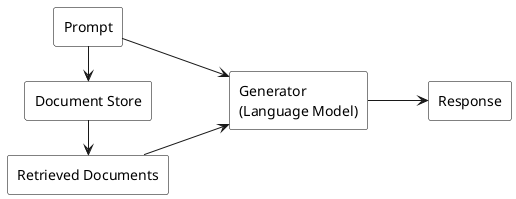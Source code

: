 @startuml
left to right direction
skinparam rectangle {
    BackgroundColor White
    BorderColor Black
}


' Definir os componentes principais
rectangle "Prompt" as Prompt
rectangle "Document Store" as DocStore
rectangle "Retrieved Documents" as RetrievedDocs
rectangle "Generator\n(Language Model)" as Generator
rectangle "Response" as Response

' Fluxo do processo
Prompt --> Generator
Prompt -> DocStore
DocStore -> RetrievedDocs
RetrievedDocs --> Generator
Generator --> Response

@enduml
